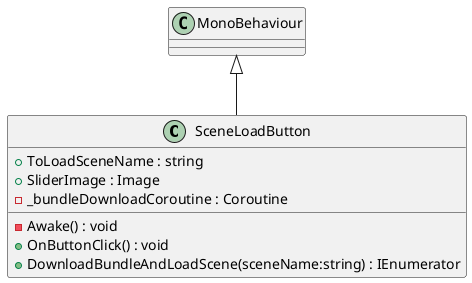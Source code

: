 @startuml
class SceneLoadButton {
    + ToLoadSceneName : string
    + SliderImage : Image
    - Awake() : void
    - _bundleDownloadCoroutine : Coroutine
    + OnButtonClick() : void
    + DownloadBundleAndLoadScene(sceneName:string) : IEnumerator
}
MonoBehaviour <|-- SceneLoadButton
@enduml
